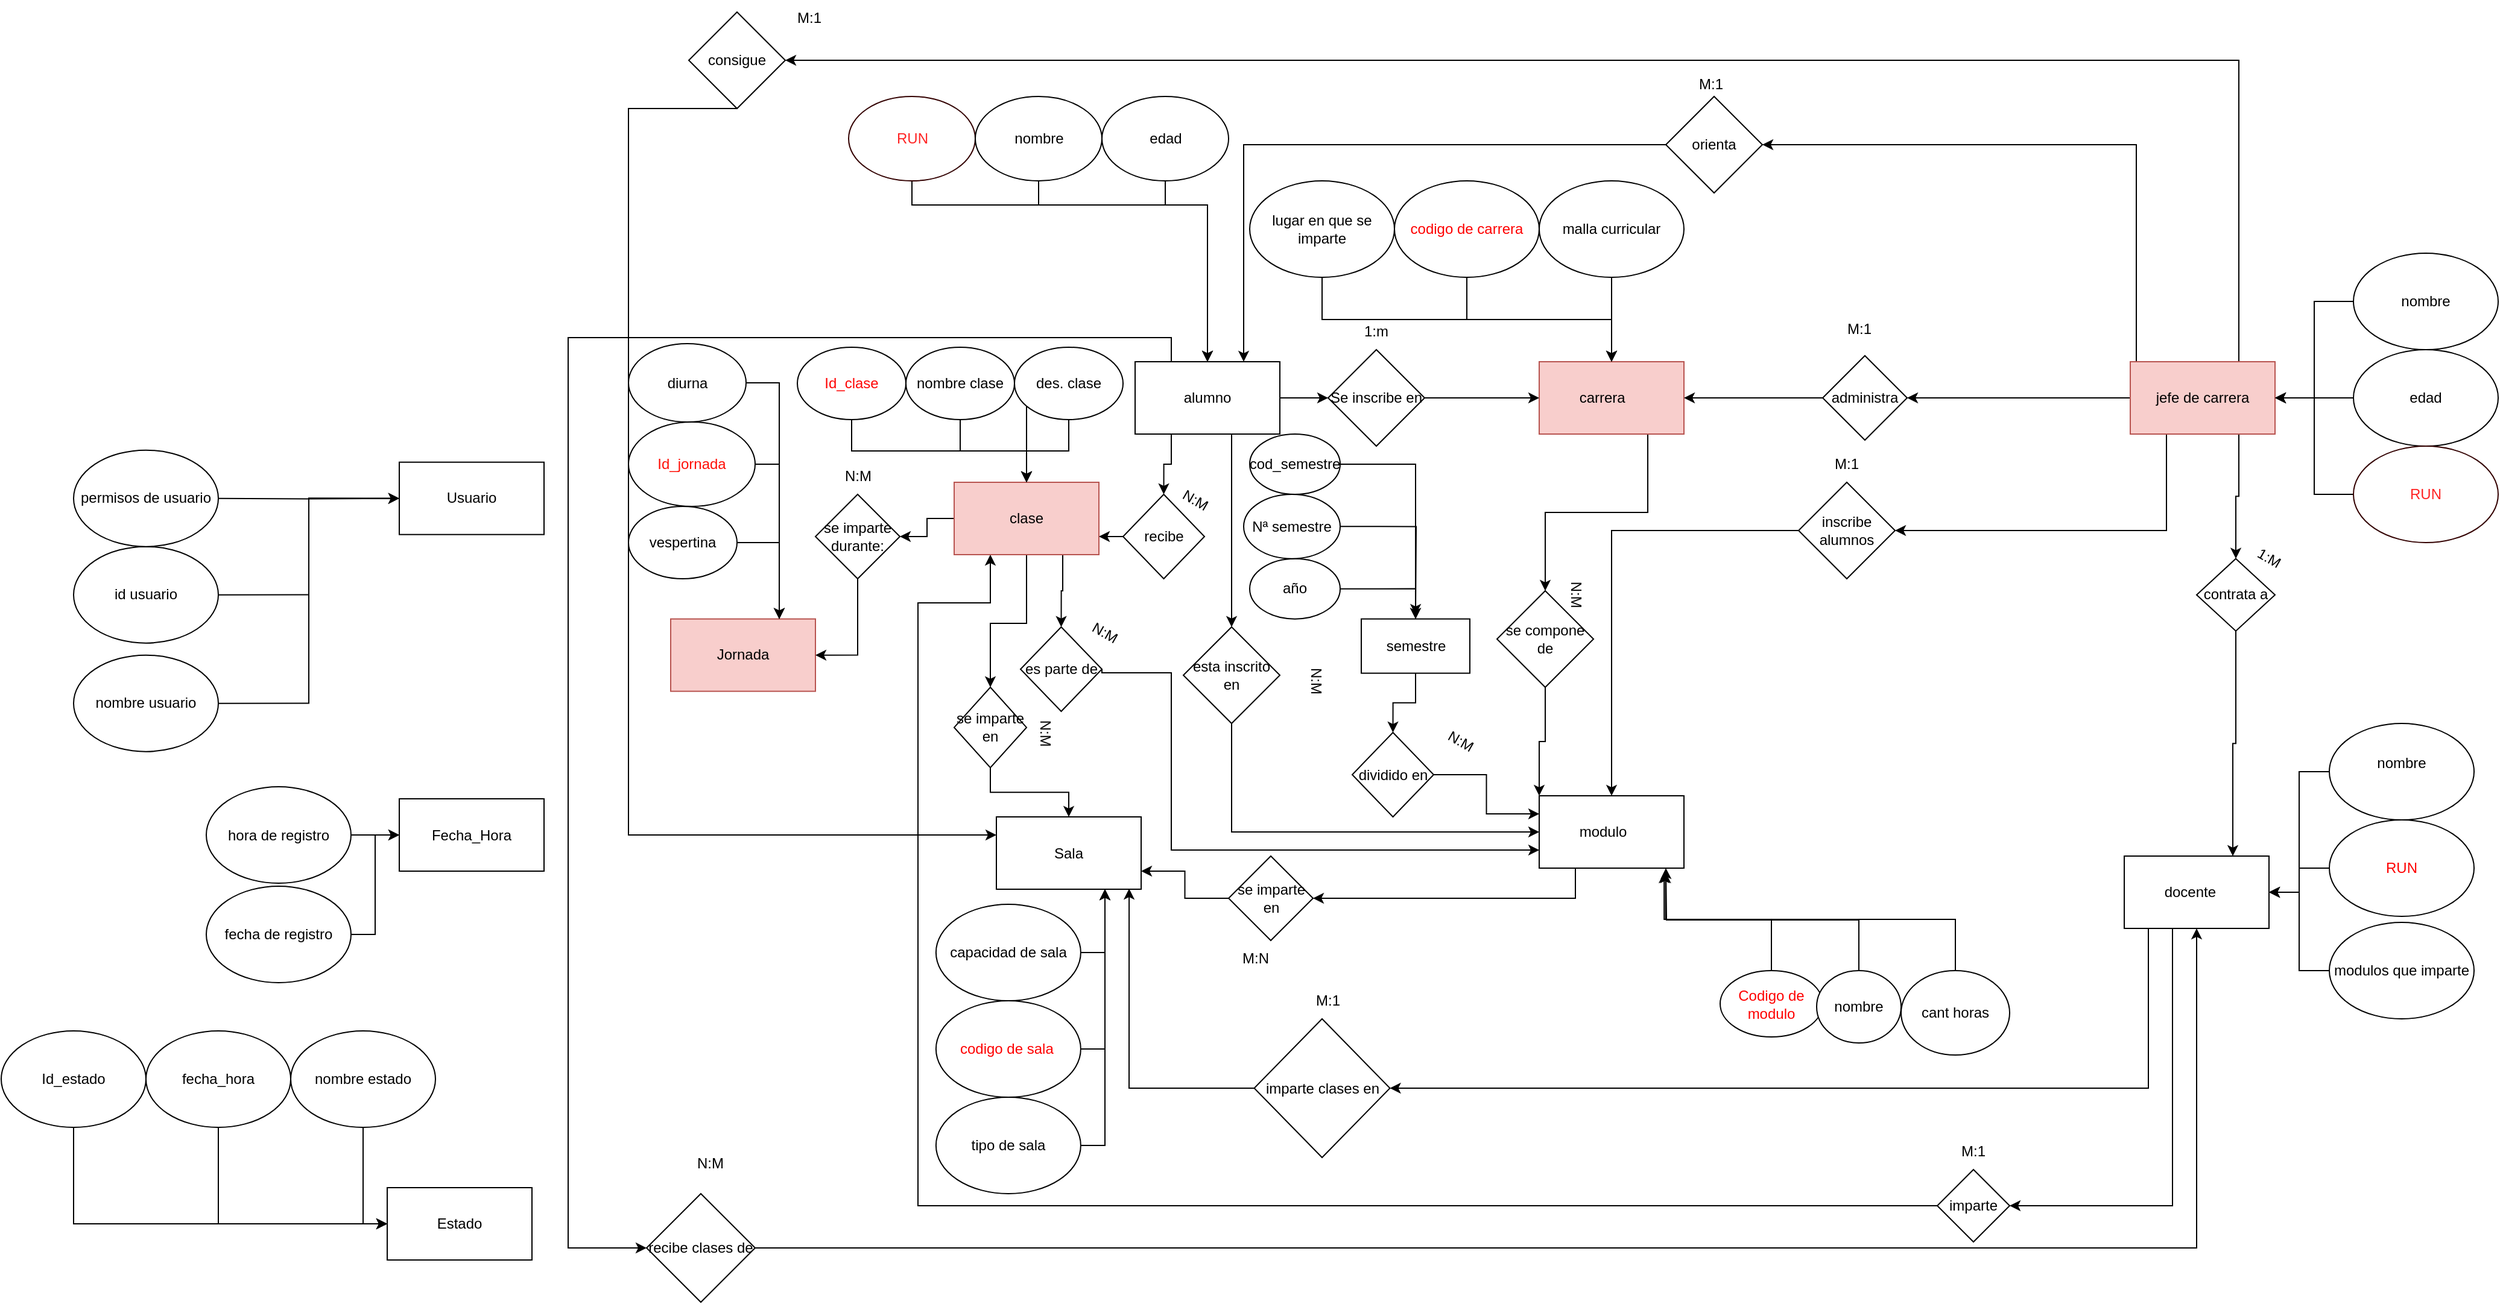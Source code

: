 <mxfile version="22.1.4" type="google">
  <diagram id="R2lEEEUBdFMjLlhIrx00" name="Page-1">
    <mxGraphModel dx="3887" dy="2142" grid="1" gridSize="10" guides="1" tooltips="1" connect="1" arrows="1" fold="1" page="1" pageScale="1" pageWidth="850" pageHeight="1100" math="0" shadow="0" extFonts="Permanent Marker^https://fonts.googleapis.com/css?family=Permanent+Marker">
      <root>
        <mxCell id="0" />
        <mxCell id="1" parent="0" />
        <mxCell id="k0P5BtyZGf_VFYjJKuf1-286" style="edgeStyle=orthogonalEdgeStyle;rounded=0;orthogonalLoop=1;jettySize=auto;html=1;exitX=0.5;exitY=1;exitDx=0;exitDy=0;entryX=1;entryY=0.5;entryDx=0;entryDy=0;" parent="1" source="Xfo1xRRLc3Q7_K_SqQdS-2" target="k0P5BtyZGf_VFYjJKuf1-282" edge="1">
          <mxGeometry relative="1" as="geometry">
            <Array as="points">
              <mxPoint x="320" y="590" />
              <mxPoint x="320" y="733" />
            </Array>
          </mxGeometry>
        </mxCell>
        <mxCell id="UgpuYVLv6B93RDD76h3x-20" style="edgeStyle=orthogonalEdgeStyle;rounded=0;orthogonalLoop=1;jettySize=auto;html=1;exitX=0.25;exitY=1;exitDx=0;exitDy=0;entryX=1;entryY=0.5;entryDx=0;entryDy=0;" parent="1" source="Xfo1xRRLc3Q7_K_SqQdS-2" target="8IoTxwL0WPlRIAvPKE_G-1" edge="1">
          <mxGeometry relative="1" as="geometry">
            <Array as="points">
              <mxPoint x="340" y="600" />
              <mxPoint x="340" y="830" />
            </Array>
          </mxGeometry>
        </mxCell>
        <mxCell id="Xfo1xRRLc3Q7_K_SqQdS-2" value="docente&lt;span style=&quot;white-space: pre;&quot;&gt;&#x9;&lt;/span&gt;" style="rounded=0;whiteSpace=wrap;html=1;" parent="1" vertex="1">
          <mxGeometry x="300" y="540" width="120" height="60" as="geometry" />
        </mxCell>
        <mxCell id="GlrDU-AuZKwdCGhjp-TW-35" style="edgeStyle=orthogonalEdgeStyle;rounded=0;orthogonalLoop=1;jettySize=auto;html=1;exitX=0.75;exitY=1;exitDx=0;exitDy=0;entryX=0.5;entryY=0;entryDx=0;entryDy=0;" parent="1" source="Xfo1xRRLc3Q7_K_SqQdS-3" target="k0P5BtyZGf_VFYjJKuf1-64" edge="1">
          <mxGeometry relative="1" as="geometry" />
        </mxCell>
        <mxCell id="Xfo1xRRLc3Q7_K_SqQdS-3" value="carrera&lt;span style=&quot;white-space: pre;&quot;&gt;&#x9;&lt;/span&gt;" style="rounded=0;whiteSpace=wrap;html=1;fillColor=#f8cecc;strokeColor=#b85450;" parent="1" vertex="1">
          <mxGeometry x="-185" y="130" width="120" height="60" as="geometry" />
        </mxCell>
        <mxCell id="k0P5BtyZGf_VFYjJKuf1-77" style="edgeStyle=orthogonalEdgeStyle;rounded=0;orthogonalLoop=1;jettySize=auto;html=1;exitX=0.5;exitY=1;exitDx=0;exitDy=0;entryX=0.5;entryY=0;entryDx=0;entryDy=0;" parent="1" source="Xfo1xRRLc3Q7_K_SqQdS-16" target="Xfo1xRRLc3Q7_K_SqQdS-3" edge="1">
          <mxGeometry relative="1" as="geometry" />
        </mxCell>
        <mxCell id="Xfo1xRRLc3Q7_K_SqQdS-16" value="lugar en que se imparte" style="ellipse;whiteSpace=wrap;html=1;" parent="1" vertex="1">
          <mxGeometry x="-425" y="-20" width="120" height="80" as="geometry" />
        </mxCell>
        <mxCell id="k0P5BtyZGf_VFYjJKuf1-76" style="edgeStyle=orthogonalEdgeStyle;rounded=0;orthogonalLoop=1;jettySize=auto;html=1;exitX=0.5;exitY=1;exitDx=0;exitDy=0;" parent="1" source="Xfo1xRRLc3Q7_K_SqQdS-17" target="Xfo1xRRLc3Q7_K_SqQdS-3" edge="1">
          <mxGeometry relative="1" as="geometry" />
        </mxCell>
        <mxCell id="Xfo1xRRLc3Q7_K_SqQdS-17" value="malla curricular" style="ellipse;whiteSpace=wrap;html=1;" parent="1" vertex="1">
          <mxGeometry x="-185" y="-20" width="120" height="80" as="geometry" />
        </mxCell>
        <mxCell id="k0P5BtyZGf_VFYjJKuf1-74" style="edgeStyle=orthogonalEdgeStyle;rounded=0;orthogonalLoop=1;jettySize=auto;html=1;exitX=0.5;exitY=1;exitDx=0;exitDy=0;entryX=0.5;entryY=0;entryDx=0;entryDy=0;" parent="1" source="Xfo1xRRLc3Q7_K_SqQdS-18" target="Xfo1xRRLc3Q7_K_SqQdS-3" edge="1">
          <mxGeometry relative="1" as="geometry" />
        </mxCell>
        <mxCell id="Xfo1xRRLc3Q7_K_SqQdS-18" value="codigo de carrera" style="ellipse;whiteSpace=wrap;html=1;fontColor=#FF0000;" parent="1" vertex="1">
          <mxGeometry x="-305" y="-20" width="120" height="80" as="geometry" />
        </mxCell>
        <mxCell id="FjVW4bG0Bxn3nCRWK1Ne-57" style="edgeStyle=orthogonalEdgeStyle;rounded=0;orthogonalLoop=1;jettySize=auto;html=1;exitX=0;exitY=0.5;exitDx=0;exitDy=0;entryX=1;entryY=0.5;entryDx=0;entryDy=0;" parent="1" source="Xfo1xRRLc3Q7_K_SqQdS-24" target="Xfo1xRRLc3Q7_K_SqQdS-2" edge="1">
          <mxGeometry relative="1" as="geometry" />
        </mxCell>
        <mxCell id="Xfo1xRRLc3Q7_K_SqQdS-24" value="modulos que imparte" style="ellipse;whiteSpace=wrap;html=1;" parent="1" vertex="1">
          <mxGeometry x="470" y="595" width="120" height="80" as="geometry" />
        </mxCell>
        <mxCell id="FjVW4bG0Bxn3nCRWK1Ne-55" style="edgeStyle=orthogonalEdgeStyle;rounded=0;orthogonalLoop=1;jettySize=auto;html=1;exitX=0;exitY=0.5;exitDx=0;exitDy=0;entryX=1;entryY=0.5;entryDx=0;entryDy=0;" parent="1" source="Xfo1xRRLc3Q7_K_SqQdS-25" target="Xfo1xRRLc3Q7_K_SqQdS-2" edge="1">
          <mxGeometry relative="1" as="geometry" />
        </mxCell>
        <mxCell id="Xfo1xRRLc3Q7_K_SqQdS-25" value="nombre&lt;br&gt;&lt;br&gt;" style="ellipse;whiteSpace=wrap;html=1;" parent="1" vertex="1">
          <mxGeometry x="470" y="430" width="120" height="80" as="geometry" />
        </mxCell>
        <mxCell id="FjVW4bG0Bxn3nCRWK1Ne-53" style="edgeStyle=orthogonalEdgeStyle;rounded=0;orthogonalLoop=1;jettySize=auto;html=1;exitX=0;exitY=0.5;exitDx=0;exitDy=0;" parent="1" source="Xfo1xRRLc3Q7_K_SqQdS-26" target="Xfo1xRRLc3Q7_K_SqQdS-2" edge="1">
          <mxGeometry relative="1" as="geometry" />
        </mxCell>
        <mxCell id="Xfo1xRRLc3Q7_K_SqQdS-26" value="RUN" style="ellipse;whiteSpace=wrap;html=1;fontColor=#ff0000;" parent="1" vertex="1">
          <mxGeometry x="470" y="510" width="120" height="80" as="geometry" />
        </mxCell>
        <mxCell id="UgpuYVLv6B93RDD76h3x-21" style="edgeStyle=orthogonalEdgeStyle;rounded=0;orthogonalLoop=1;jettySize=auto;html=1;exitX=0;exitY=0.5;exitDx=0;exitDy=0;entryX=0.25;entryY=1;entryDx=0;entryDy=0;" parent="1" source="8IoTxwL0WPlRIAvPKE_G-1" target="GlrDU-AuZKwdCGhjp-TW-6" edge="1">
          <mxGeometry relative="1" as="geometry">
            <Array as="points">
              <mxPoint x="150" y="830" />
              <mxPoint x="-700" y="830" />
              <mxPoint x="-700" y="330" />
              <mxPoint x="-640" y="330" />
            </Array>
          </mxGeometry>
        </mxCell>
        <mxCell id="8IoTxwL0WPlRIAvPKE_G-1" value="imparte" style="rhombus;whiteSpace=wrap;html=1;" parent="1" vertex="1">
          <mxGeometry x="145" y="800" width="60" height="60" as="geometry" />
        </mxCell>
        <mxCell id="ZILDVpC8t0Dbu7WW6aIy-4" value="M:1" style="text;html=1;strokeColor=none;fillColor=none;align=center;verticalAlign=middle;whiteSpace=wrap;rounded=0;" parent="1" vertex="1">
          <mxGeometry x="145" y="770" width="60" height="30" as="geometry" />
        </mxCell>
        <mxCell id="k0P5BtyZGf_VFYjJKuf1-223" style="edgeStyle=orthogonalEdgeStyle;rounded=0;orthogonalLoop=1;jettySize=auto;html=1;exitX=0;exitY=0.5;exitDx=0;exitDy=0;entryX=1;entryY=0.5;entryDx=0;entryDy=0;" parent="1" source="k0P5BtyZGf_VFYjJKuf1-20" target="k0P5BtyZGf_VFYjJKuf1-27" edge="1">
          <mxGeometry relative="1" as="geometry" />
        </mxCell>
        <mxCell id="Qntxkk4oNxxuxuQH-sya-13" style="edgeStyle=orthogonalEdgeStyle;rounded=0;orthogonalLoop=1;jettySize=auto;html=1;exitX=0.75;exitY=1;exitDx=0;exitDy=0;entryX=0.5;entryY=0;entryDx=0;entryDy=0;" parent="1" source="k0P5BtyZGf_VFYjJKuf1-20" target="k0P5BtyZGf_VFYjJKuf1-249" edge="1">
          <mxGeometry relative="1" as="geometry" />
        </mxCell>
        <mxCell id="Qntxkk4oNxxuxuQH-sya-15" style="edgeStyle=orthogonalEdgeStyle;rounded=0;orthogonalLoop=1;jettySize=auto;html=1;exitX=0.25;exitY=1;exitDx=0;exitDy=0;entryX=1;entryY=0.5;entryDx=0;entryDy=0;" parent="1" source="k0P5BtyZGf_VFYjJKuf1-20" target="Qntxkk4oNxxuxuQH-sya-12" edge="1">
          <mxGeometry relative="1" as="geometry" />
        </mxCell>
        <mxCell id="Qntxkk4oNxxuxuQH-sya-24" style="edgeStyle=orthogonalEdgeStyle;rounded=0;orthogonalLoop=1;jettySize=auto;html=1;exitX=0.5;exitY=0;exitDx=0;exitDy=0;entryX=1;entryY=0.5;entryDx=0;entryDy=0;" parent="1" source="k0P5BtyZGf_VFYjJKuf1-20" target="Qntxkk4oNxxuxuQH-sya-23" edge="1">
          <mxGeometry relative="1" as="geometry">
            <Array as="points">
              <mxPoint x="310" y="130" />
              <mxPoint x="310" y="-50" />
            </Array>
          </mxGeometry>
        </mxCell>
        <mxCell id="257k97ebxzjSR1Q1fA8a-74" style="edgeStyle=orthogonalEdgeStyle;rounded=0;orthogonalLoop=1;jettySize=auto;html=1;exitX=0.75;exitY=0;exitDx=0;exitDy=0;entryX=1;entryY=0.5;entryDx=0;entryDy=0;" parent="1" source="k0P5BtyZGf_VFYjJKuf1-20" target="Qntxkk4oNxxuxuQH-sya-32" edge="1">
          <mxGeometry relative="1" as="geometry" />
        </mxCell>
        <mxCell id="k0P5BtyZGf_VFYjJKuf1-20" value="jefe de carrera&lt;br&gt;" style="rounded=0;whiteSpace=wrap;html=1;fillColor=#f8cecc;strokeColor=#b85450;" parent="1" vertex="1">
          <mxGeometry x="305" y="130" width="120" height="60" as="geometry" />
        </mxCell>
        <mxCell id="Qntxkk4oNxxuxuQH-sya-9" style="edgeStyle=orthogonalEdgeStyle;rounded=0;orthogonalLoop=1;jettySize=auto;html=1;exitX=0;exitY=0.5;exitDx=0;exitDy=0;entryX=1;entryY=0.5;entryDx=0;entryDy=0;" parent="1" source="k0P5BtyZGf_VFYjJKuf1-22" target="k0P5BtyZGf_VFYjJKuf1-20" edge="1">
          <mxGeometry relative="1" as="geometry" />
        </mxCell>
        <mxCell id="k0P5BtyZGf_VFYjJKuf1-22" value="edad" style="ellipse;whiteSpace=wrap;html=1;" parent="1" vertex="1">
          <mxGeometry x="490" y="120" width="120" height="80" as="geometry" />
        </mxCell>
        <mxCell id="Qntxkk4oNxxuxuQH-sya-11" style="edgeStyle=orthogonalEdgeStyle;rounded=0;orthogonalLoop=1;jettySize=auto;html=1;exitX=0;exitY=0.5;exitDx=0;exitDy=0;entryX=1;entryY=0.5;entryDx=0;entryDy=0;" parent="1" source="k0P5BtyZGf_VFYjJKuf1-24" target="k0P5BtyZGf_VFYjJKuf1-20" edge="1">
          <mxGeometry relative="1" as="geometry" />
        </mxCell>
        <mxCell id="k0P5BtyZGf_VFYjJKuf1-24" value="RUN" style="ellipse;whiteSpace=wrap;html=1;strokeColor=#330000;fontColor=#FF2424;" parent="1" vertex="1">
          <mxGeometry x="490" y="200" width="120" height="80" as="geometry" />
        </mxCell>
        <mxCell id="Qntxkk4oNxxuxuQH-sya-7" style="edgeStyle=orthogonalEdgeStyle;rounded=0;orthogonalLoop=1;jettySize=auto;html=1;exitX=0;exitY=0.5;exitDx=0;exitDy=0;entryX=1;entryY=0.5;entryDx=0;entryDy=0;" parent="1" source="k0P5BtyZGf_VFYjJKuf1-26" target="k0P5BtyZGf_VFYjJKuf1-20" edge="1">
          <mxGeometry relative="1" as="geometry" />
        </mxCell>
        <mxCell id="k0P5BtyZGf_VFYjJKuf1-26" value="nombre" style="ellipse;whiteSpace=wrap;html=1;" parent="1" vertex="1">
          <mxGeometry x="490" y="40" width="120" height="80" as="geometry" />
        </mxCell>
        <mxCell id="k0P5BtyZGf_VFYjJKuf1-224" style="edgeStyle=orthogonalEdgeStyle;rounded=0;orthogonalLoop=1;jettySize=auto;html=1;exitX=0;exitY=0.5;exitDx=0;exitDy=0;entryX=1;entryY=0.5;entryDx=0;entryDy=0;" parent="1" source="k0P5BtyZGf_VFYjJKuf1-27" target="Xfo1xRRLc3Q7_K_SqQdS-3" edge="1">
          <mxGeometry relative="1" as="geometry" />
        </mxCell>
        <mxCell id="k0P5BtyZGf_VFYjJKuf1-27" value="administra" style="rhombus;whiteSpace=wrap;html=1;" parent="1" vertex="1">
          <mxGeometry x="50" y="125" width="70" height="70" as="geometry" />
        </mxCell>
        <mxCell id="k0P5BtyZGf_VFYjJKuf1-289" style="edgeStyle=orthogonalEdgeStyle;rounded=0;orthogonalLoop=1;jettySize=auto;html=1;exitX=0.5;exitY=1;exitDx=0;exitDy=0;entryX=0;entryY=0;entryDx=0;entryDy=0;" parent="1" source="k0P5BtyZGf_VFYjJKuf1-64" target="k0P5BtyZGf_VFYjJKuf1-173" edge="1">
          <mxGeometry relative="1" as="geometry" />
        </mxCell>
        <mxCell id="k0P5BtyZGf_VFYjJKuf1-64" value="se compone de" style="rhombus;whiteSpace=wrap;html=1;" parent="1" vertex="1">
          <mxGeometry x="-220" y="320" width="80" height="80" as="geometry" />
        </mxCell>
        <mxCell id="257k97ebxzjSR1Q1fA8a-11" style="edgeStyle=orthogonalEdgeStyle;rounded=0;orthogonalLoop=1;jettySize=auto;html=1;exitX=0;exitY=0.5;exitDx=0;exitDy=0;entryX=1;entryY=0.75;entryDx=0;entryDy=0;" parent="1" source="k0P5BtyZGf_VFYjJKuf1-70" target="k0P5BtyZGf_VFYjJKuf1-127" edge="1">
          <mxGeometry relative="1" as="geometry" />
        </mxCell>
        <mxCell id="k0P5BtyZGf_VFYjJKuf1-70" value="se imparte en" style="rhombus;whiteSpace=wrap;html=1;" parent="1" vertex="1">
          <mxGeometry x="-442.5" y="540" width="70" height="70" as="geometry" />
        </mxCell>
        <mxCell id="k0P5BtyZGf_VFYjJKuf1-83" value="N:M" style="text;html=1;strokeColor=none;fillColor=none;align=center;verticalAlign=middle;whiteSpace=wrap;rounded=0;rotation=90;" parent="1" vertex="1">
          <mxGeometry x="-185" y="308.33" width="60" height="30" as="geometry" />
        </mxCell>
        <mxCell id="k0P5BtyZGf_VFYjJKuf1-93" value="Jornada" style="rounded=0;whiteSpace=wrap;html=1;fillColor=#f8cecc;strokeColor=#b85450;" parent="1" vertex="1">
          <mxGeometry x="-905" y="343.33" width="120" height="60" as="geometry" />
        </mxCell>
        <mxCell id="UgpuYVLv6B93RDD76h3x-9" style="edgeStyle=orthogonalEdgeStyle;rounded=0;orthogonalLoop=1;jettySize=auto;html=1;exitX=1;exitY=0.5;exitDx=0;exitDy=0;entryX=0.75;entryY=0;entryDx=0;entryDy=0;" parent="1" source="k0P5BtyZGf_VFYjJKuf1-94" target="k0P5BtyZGf_VFYjJKuf1-93" edge="1">
          <mxGeometry relative="1" as="geometry" />
        </mxCell>
        <mxCell id="k0P5BtyZGf_VFYjJKuf1-94" value="vespertina" style="ellipse;whiteSpace=wrap;html=1;" parent="1" vertex="1">
          <mxGeometry x="-940" y="250" width="90" height="60" as="geometry" />
        </mxCell>
        <mxCell id="UgpuYVLv6B93RDD76h3x-12" style="edgeStyle=orthogonalEdgeStyle;rounded=0;orthogonalLoop=1;jettySize=auto;html=1;exitX=1;exitY=0.5;exitDx=0;exitDy=0;entryX=0.75;entryY=0;entryDx=0;entryDy=0;" parent="1" source="k0P5BtyZGf_VFYjJKuf1-95" target="k0P5BtyZGf_VFYjJKuf1-93" edge="1">
          <mxGeometry relative="1" as="geometry" />
        </mxCell>
        <mxCell id="k0P5BtyZGf_VFYjJKuf1-95" value="diurna" style="ellipse;whiteSpace=wrap;html=1;" parent="1" vertex="1">
          <mxGeometry x="-940" y="115" width="97.5" height="65" as="geometry" />
        </mxCell>
        <mxCell id="UgpuYVLv6B93RDD76h3x-11" style="edgeStyle=orthogonalEdgeStyle;rounded=0;orthogonalLoop=1;jettySize=auto;html=1;exitX=1;exitY=0.5;exitDx=0;exitDy=0;entryX=0.75;entryY=0;entryDx=0;entryDy=0;" parent="1" source="k0P5BtyZGf_VFYjJKuf1-102" target="k0P5BtyZGf_VFYjJKuf1-93" edge="1">
          <mxGeometry relative="1" as="geometry" />
        </mxCell>
        <mxCell id="k0P5BtyZGf_VFYjJKuf1-102" value="Id_jornada" style="ellipse;whiteSpace=wrap;html=1;fontColor=#FF1008;" parent="1" vertex="1">
          <mxGeometry x="-940" y="180" width="105" height="70" as="geometry" />
        </mxCell>
        <mxCell id="k0P5BtyZGf_VFYjJKuf1-127" value="Sala" style="rounded=0;whiteSpace=wrap;html=1;" parent="1" vertex="1">
          <mxGeometry x="-635" y="507.5" width="120" height="60" as="geometry" />
        </mxCell>
        <mxCell id="257k97ebxzjSR1Q1fA8a-44" style="edgeStyle=orthogonalEdgeStyle;rounded=0;orthogonalLoop=1;jettySize=auto;html=1;exitX=1;exitY=0.5;exitDx=0;exitDy=0;entryX=0.75;entryY=1;entryDx=0;entryDy=0;" parent="1" source="k0P5BtyZGf_VFYjJKuf1-129" target="k0P5BtyZGf_VFYjJKuf1-127" edge="1">
          <mxGeometry relative="1" as="geometry" />
        </mxCell>
        <mxCell id="k0P5BtyZGf_VFYjJKuf1-129" value="tipo de sala" style="ellipse;whiteSpace=wrap;html=1;" parent="1" vertex="1">
          <mxGeometry x="-685.06" y="740" width="120" height="80" as="geometry" />
        </mxCell>
        <mxCell id="257k97ebxzjSR1Q1fA8a-47" style="edgeStyle=orthogonalEdgeStyle;rounded=0;orthogonalLoop=1;jettySize=auto;html=1;exitX=1;exitY=0.5;exitDx=0;exitDy=0;entryX=0.75;entryY=1;entryDx=0;entryDy=0;" parent="1" source="k0P5BtyZGf_VFYjJKuf1-131" target="k0P5BtyZGf_VFYjJKuf1-127" edge="1">
          <mxGeometry relative="1" as="geometry" />
        </mxCell>
        <mxCell id="k0P5BtyZGf_VFYjJKuf1-131" value="capacidad de sala" style="ellipse;whiteSpace=wrap;html=1;" parent="1" vertex="1">
          <mxGeometry x="-685.06" y="580" width="120" height="80" as="geometry" />
        </mxCell>
        <mxCell id="Qntxkk4oNxxuxuQH-sya-28" style="edgeStyle=orthogonalEdgeStyle;rounded=0;orthogonalLoop=1;jettySize=auto;html=1;exitX=1;exitY=0.5;exitDx=0;exitDy=0;entryX=0.75;entryY=1;entryDx=0;entryDy=0;" parent="1" source="k0P5BtyZGf_VFYjJKuf1-133" target="k0P5BtyZGf_VFYjJKuf1-127" edge="1">
          <mxGeometry relative="1" as="geometry">
            <mxPoint x="-540" y="598" as="targetPoint" />
          </mxGeometry>
        </mxCell>
        <mxCell id="k0P5BtyZGf_VFYjJKuf1-133" value="codigo de sala&lt;span style=&quot;white-space: pre;&quot;&gt;&#x9;&lt;/span&gt;" style="ellipse;whiteSpace=wrap;html=1;fontColor=#FF0000;" parent="1" vertex="1">
          <mxGeometry x="-685.06" y="660" width="120" height="80" as="geometry" />
        </mxCell>
        <mxCell id="257k97ebxzjSR1Q1fA8a-17" style="edgeStyle=orthogonalEdgeStyle;rounded=0;orthogonalLoop=1;jettySize=auto;html=1;exitX=0.25;exitY=1;exitDx=0;exitDy=0;entryX=1;entryY=0.5;entryDx=0;entryDy=0;" parent="1" source="k0P5BtyZGf_VFYjJKuf1-173" target="k0P5BtyZGf_VFYjJKuf1-70" edge="1">
          <mxGeometry relative="1" as="geometry" />
        </mxCell>
        <mxCell id="k0P5BtyZGf_VFYjJKuf1-173" value="modulo&lt;span style=&quot;white-space: pre;&quot;&gt;&#x9;&lt;/span&gt;" style="rounded=0;whiteSpace=wrap;html=1;" parent="1" vertex="1">
          <mxGeometry x="-185" y="490" width="120" height="60" as="geometry" />
        </mxCell>
        <mxCell id="257k97ebxzjSR1Q1fA8a-34" style="edgeStyle=orthogonalEdgeStyle;rounded=0;orthogonalLoop=1;jettySize=auto;html=1;exitX=0.5;exitY=0;exitDx=0;exitDy=0;entryX=0.873;entryY=1.056;entryDx=0;entryDy=0;entryPerimeter=0;" parent="1" source="k0P5BtyZGf_VFYjJKuf1-174" target="k0P5BtyZGf_VFYjJKuf1-173" edge="1">
          <mxGeometry relative="1" as="geometry" />
        </mxCell>
        <mxCell id="k0P5BtyZGf_VFYjJKuf1-174" value="cant horas" style="ellipse;whiteSpace=wrap;html=1;" parent="1" vertex="1">
          <mxGeometry x="115" y="635" width="90" height="70" as="geometry" />
        </mxCell>
        <mxCell id="257k97ebxzjSR1Q1fA8a-36" style="edgeStyle=orthogonalEdgeStyle;rounded=0;orthogonalLoop=1;jettySize=auto;html=1;exitX=0.5;exitY=0;exitDx=0;exitDy=0;entryX=0.863;entryY=1.056;entryDx=0;entryDy=0;entryPerimeter=0;" parent="1" source="k0P5BtyZGf_VFYjJKuf1-175" target="k0P5BtyZGf_VFYjJKuf1-173" edge="1">
          <mxGeometry relative="1" as="geometry" />
        </mxCell>
        <mxCell id="k0P5BtyZGf_VFYjJKuf1-175" value="Codigo de modulo" style="ellipse;whiteSpace=wrap;html=1;fontColor=#FF0000;" parent="1" vertex="1">
          <mxGeometry x="-35" y="635" width="85" height="55" as="geometry" />
        </mxCell>
        <mxCell id="257k97ebxzjSR1Q1fA8a-35" style="edgeStyle=orthogonalEdgeStyle;rounded=0;orthogonalLoop=1;jettySize=auto;html=1;exitX=0.5;exitY=0;exitDx=0;exitDy=0;" parent="1" source="k0P5BtyZGf_VFYjJKuf1-176" edge="1">
          <mxGeometry relative="1" as="geometry">
            <mxPoint x="-80" y="550" as="targetPoint" />
          </mxGeometry>
        </mxCell>
        <mxCell id="k0P5BtyZGf_VFYjJKuf1-176" value="nombre" style="ellipse;whiteSpace=wrap;html=1;" parent="1" vertex="1">
          <mxGeometry x="45" y="635" width="70" height="60" as="geometry" />
        </mxCell>
        <mxCell id="k0P5BtyZGf_VFYjJKuf1-232" style="edgeStyle=orthogonalEdgeStyle;rounded=0;orthogonalLoop=1;jettySize=auto;html=1;exitX=1;exitY=0.5;exitDx=0;exitDy=0;entryX=0;entryY=0.5;entryDx=0;entryDy=0;" parent="1" source="k0P5BtyZGf_VFYjJKuf1-178" target="k0P5BtyZGf_VFYjJKuf1-185" edge="1">
          <mxGeometry relative="1" as="geometry" />
        </mxCell>
        <mxCell id="Qntxkk4oNxxuxuQH-sya-35" style="edgeStyle=orthogonalEdgeStyle;rounded=0;orthogonalLoop=1;jettySize=auto;html=1;entryX=0;entryY=0.5;entryDx=0;entryDy=0;exitX=0.25;exitY=0;exitDx=0;exitDy=0;" parent="1" source="k0P5BtyZGf_VFYjJKuf1-178" target="Qntxkk4oNxxuxuQH-sya-36" edge="1">
          <mxGeometry relative="1" as="geometry">
            <mxPoint x="-560" y="865" as="targetPoint" />
            <Array as="points">
              <mxPoint x="-490" y="110" />
              <mxPoint x="-990" y="110" />
              <mxPoint x="-990" y="865" />
            </Array>
            <mxPoint x="-290" y="140" as="sourcePoint" />
          </mxGeometry>
        </mxCell>
        <mxCell id="GlrDU-AuZKwdCGhjp-TW-34" style="edgeStyle=orthogonalEdgeStyle;rounded=0;orthogonalLoop=1;jettySize=auto;html=1;exitX=0.5;exitY=1;exitDx=0;exitDy=0;entryX=0.5;entryY=0;entryDx=0;entryDy=0;" parent="1" source="k0P5BtyZGf_VFYjJKuf1-178" target="Qntxkk4oNxxuxuQH-sya-1" edge="1">
          <mxGeometry relative="1" as="geometry">
            <Array as="points">
              <mxPoint x="-440" y="190" />
              <mxPoint x="-440" y="350" />
            </Array>
          </mxGeometry>
        </mxCell>
        <mxCell id="UgpuYVLv6B93RDD76h3x-26" style="edgeStyle=orthogonalEdgeStyle;rounded=0;orthogonalLoop=1;jettySize=auto;html=1;exitX=0.25;exitY=1;exitDx=0;exitDy=0;entryX=0.5;entryY=0;entryDx=0;entryDy=0;" parent="1" source="k0P5BtyZGf_VFYjJKuf1-178" target="UgpuYVLv6B93RDD76h3x-22" edge="1">
          <mxGeometry relative="1" as="geometry" />
        </mxCell>
        <mxCell id="k0P5BtyZGf_VFYjJKuf1-178" value="alumno" style="rounded=0;whiteSpace=wrap;html=1;" parent="1" vertex="1">
          <mxGeometry x="-520" y="130" width="120" height="60" as="geometry" />
        </mxCell>
        <mxCell id="GlrDU-AuZKwdCGhjp-TW-12" style="edgeStyle=orthogonalEdgeStyle;rounded=0;orthogonalLoop=1;jettySize=auto;html=1;exitX=0.5;exitY=1;exitDx=0;exitDy=0;entryX=0.5;entryY=0;entryDx=0;entryDy=0;" parent="1" source="k0P5BtyZGf_VFYjJKuf1-180" target="k0P5BtyZGf_VFYjJKuf1-178" edge="1">
          <mxGeometry relative="1" as="geometry">
            <Array as="points">
              <mxPoint x="-495" />
              <mxPoint x="-460" />
            </Array>
          </mxGeometry>
        </mxCell>
        <mxCell id="k0P5BtyZGf_VFYjJKuf1-180" value="edad" style="ellipse;whiteSpace=wrap;html=1;" parent="1" vertex="1">
          <mxGeometry x="-547.5" y="-90" width="105" height="70" as="geometry" />
        </mxCell>
        <mxCell id="GlrDU-AuZKwdCGhjp-TW-3" style="edgeStyle=orthogonalEdgeStyle;rounded=0;orthogonalLoop=1;jettySize=auto;html=1;exitX=0.5;exitY=1;exitDx=0;exitDy=0;" parent="1" source="k0P5BtyZGf_VFYjJKuf1-182" target="k0P5BtyZGf_VFYjJKuf1-178" edge="1">
          <mxGeometry relative="1" as="geometry">
            <Array as="points">
              <mxPoint x="-705" />
              <mxPoint x="-460" />
            </Array>
          </mxGeometry>
        </mxCell>
        <mxCell id="k0P5BtyZGf_VFYjJKuf1-182" value="RUN" style="ellipse;whiteSpace=wrap;html=1;strokeColor=#330000;fontColor=#FF2424;" parent="1" vertex="1">
          <mxGeometry x="-757.5" y="-90" width="105" height="70" as="geometry" />
        </mxCell>
        <mxCell id="GlrDU-AuZKwdCGhjp-TW-4" style="edgeStyle=orthogonalEdgeStyle;rounded=0;orthogonalLoop=1;jettySize=auto;html=1;exitX=0.5;exitY=1;exitDx=0;exitDy=0;entryX=0.5;entryY=0;entryDx=0;entryDy=0;" parent="1" source="k0P5BtyZGf_VFYjJKuf1-184" target="k0P5BtyZGf_VFYjJKuf1-178" edge="1">
          <mxGeometry relative="1" as="geometry">
            <Array as="points">
              <mxPoint x="-600" />
              <mxPoint x="-460" />
            </Array>
          </mxGeometry>
        </mxCell>
        <mxCell id="k0P5BtyZGf_VFYjJKuf1-184" value="nombre" style="ellipse;whiteSpace=wrap;html=1;" parent="1" vertex="1">
          <mxGeometry x="-652.5" y="-90" width="105" height="70" as="geometry" />
        </mxCell>
        <mxCell id="k0P5BtyZGf_VFYjJKuf1-233" style="edgeStyle=orthogonalEdgeStyle;rounded=0;orthogonalLoop=1;jettySize=auto;html=1;exitX=1;exitY=0.5;exitDx=0;exitDy=0;entryX=0;entryY=0.5;entryDx=0;entryDy=0;" parent="1" source="k0P5BtyZGf_VFYjJKuf1-185" target="Xfo1xRRLc3Q7_K_SqQdS-3" edge="1">
          <mxGeometry relative="1" as="geometry" />
        </mxCell>
        <mxCell id="k0P5BtyZGf_VFYjJKuf1-185" value="Se inscribe en" style="rhombus;whiteSpace=wrap;html=1;" parent="1" vertex="1">
          <mxGeometry x="-360" y="120" width="80" height="80" as="geometry" />
        </mxCell>
        <mxCell id="UgpuYVLv6B93RDD76h3x-15" style="edgeStyle=orthogonalEdgeStyle;rounded=0;orthogonalLoop=1;jettySize=auto;html=1;exitX=1;exitY=1;exitDx=0;exitDy=0;" parent="1" source="k0P5BtyZGf_VFYjJKuf1-212" edge="1">
          <mxGeometry relative="1" as="geometry">
            <mxPoint x="-740" y="270" as="targetPoint" />
          </mxGeometry>
        </mxCell>
        <mxCell id="UgpuYVLv6B93RDD76h3x-17" style="edgeStyle=orthogonalEdgeStyle;rounded=0;orthogonalLoop=1;jettySize=auto;html=1;exitX=0.5;exitY=1;exitDx=0;exitDy=0;entryX=1;entryY=0.5;entryDx=0;entryDy=0;" parent="1" source="k0P5BtyZGf_VFYjJKuf1-212" target="k0P5BtyZGf_VFYjJKuf1-93" edge="1">
          <mxGeometry relative="1" as="geometry" />
        </mxCell>
        <mxCell id="k0P5BtyZGf_VFYjJKuf1-212" value="se imparte durante:" style="rhombus;whiteSpace=wrap;html=1;" parent="1" vertex="1">
          <mxGeometry x="-785" y="240" width="70" height="70" as="geometry" />
        </mxCell>
        <mxCell id="k0P5BtyZGf_VFYjJKuf1-235" value="1:m" style="text;html=1;strokeColor=none;fillColor=none;align=center;verticalAlign=middle;whiteSpace=wrap;rounded=0;" parent="1" vertex="1">
          <mxGeometry x="-350" y="90" width="60" height="30" as="geometry" />
        </mxCell>
        <mxCell id="257k97ebxzjSR1Q1fA8a-50" style="edgeStyle=orthogonalEdgeStyle;rounded=0;orthogonalLoop=1;jettySize=auto;html=1;exitX=0.5;exitY=1;exitDx=0;exitDy=0;entryX=0.75;entryY=0;entryDx=0;entryDy=0;" parent="1" source="k0P5BtyZGf_VFYjJKuf1-249" target="Xfo1xRRLc3Q7_K_SqQdS-2" edge="1">
          <mxGeometry relative="1" as="geometry" />
        </mxCell>
        <mxCell id="k0P5BtyZGf_VFYjJKuf1-249" value="contrata a" style="rhombus;whiteSpace=wrap;html=1;" parent="1" vertex="1">
          <mxGeometry x="360" y="293.33" width="65" height="60" as="geometry" />
        </mxCell>
        <mxCell id="k0P5BtyZGf_VFYjJKuf1-254" value="1:M" style="text;html=1;strokeColor=none;fillColor=none;align=center;verticalAlign=middle;whiteSpace=wrap;rounded=0;rotation=30;" parent="1" vertex="1">
          <mxGeometry x="390" y="278.33" width="60" height="30" as="geometry" />
        </mxCell>
        <mxCell id="GlrDU-AuZKwdCGhjp-TW-2" style="edgeStyle=orthogonalEdgeStyle;rounded=0;orthogonalLoop=1;jettySize=auto;html=1;exitX=0;exitY=0.5;exitDx=0;exitDy=0;entryX=0.917;entryY=0.992;entryDx=0;entryDy=0;entryPerimeter=0;" parent="1" source="k0P5BtyZGf_VFYjJKuf1-282" target="k0P5BtyZGf_VFYjJKuf1-127" edge="1">
          <mxGeometry relative="1" as="geometry" />
        </mxCell>
        <mxCell id="k0P5BtyZGf_VFYjJKuf1-282" value="imparte clases en" style="rhombus;whiteSpace=wrap;html=1;" parent="1" vertex="1">
          <mxGeometry x="-421.25" y="675" width="112.5" height="115" as="geometry" />
        </mxCell>
        <mxCell id="k0P5BtyZGf_VFYjJKuf1-295" value="M:1" style="text;html=1;align=center;verticalAlign=middle;resizable=0;points=[];autosize=1;strokeColor=none;fillColor=none;" parent="1" vertex="1">
          <mxGeometry x="60" y="88" width="40" height="30" as="geometry" />
        </mxCell>
        <mxCell id="k0P5BtyZGf_VFYjJKuf1-296" value="N:M" style="text;html=1;align=center;verticalAlign=middle;resizable=0;points=[];autosize=1;strokeColor=none;fillColor=none;" parent="1" vertex="1">
          <mxGeometry x="-775" y="210" width="50" height="30" as="geometry" />
        </mxCell>
        <mxCell id="257k97ebxzjSR1Q1fA8a-18" style="edgeStyle=orthogonalEdgeStyle;rounded=0;orthogonalLoop=1;jettySize=auto;html=1;exitX=0.5;exitY=1;exitDx=0;exitDy=0;entryX=0;entryY=0.5;entryDx=0;entryDy=0;" parent="1" source="Qntxkk4oNxxuxuQH-sya-1" target="k0P5BtyZGf_VFYjJKuf1-173" edge="1">
          <mxGeometry relative="1" as="geometry" />
        </mxCell>
        <mxCell id="Qntxkk4oNxxuxuQH-sya-1" value="esta inscrito en" style="rhombus;whiteSpace=wrap;html=1;" parent="1" vertex="1">
          <mxGeometry x="-480" y="350" width="80" height="80" as="geometry" />
        </mxCell>
        <mxCell id="Qntxkk4oNxxuxuQH-sya-16" style="edgeStyle=orthogonalEdgeStyle;rounded=0;orthogonalLoop=1;jettySize=auto;html=1;exitX=0;exitY=0.5;exitDx=0;exitDy=0;entryX=0.5;entryY=0;entryDx=0;entryDy=0;" parent="1" source="Qntxkk4oNxxuxuQH-sya-12" target="k0P5BtyZGf_VFYjJKuf1-173" edge="1">
          <mxGeometry relative="1" as="geometry" />
        </mxCell>
        <mxCell id="Qntxkk4oNxxuxuQH-sya-12" value="inscribe alumnos" style="rhombus;whiteSpace=wrap;html=1;" parent="1" vertex="1">
          <mxGeometry x="30" y="230" width="80" height="80" as="geometry" />
        </mxCell>
        <mxCell id="Qntxkk4oNxxuxuQH-sya-25" style="edgeStyle=orthogonalEdgeStyle;rounded=0;orthogonalLoop=1;jettySize=auto;html=1;exitX=0;exitY=0.5;exitDx=0;exitDy=0;entryX=0.75;entryY=0;entryDx=0;entryDy=0;" parent="1" source="Qntxkk4oNxxuxuQH-sya-23" target="k0P5BtyZGf_VFYjJKuf1-178" edge="1">
          <mxGeometry relative="1" as="geometry" />
        </mxCell>
        <mxCell id="Qntxkk4oNxxuxuQH-sya-23" value="orienta" style="rhombus;whiteSpace=wrap;html=1;" parent="1" vertex="1">
          <mxGeometry x="-80" y="-90" width="80" height="80" as="geometry" />
        </mxCell>
        <mxCell id="Qntxkk4oNxxuxuQH-sya-34" style="edgeStyle=orthogonalEdgeStyle;rounded=0;orthogonalLoop=1;jettySize=auto;html=1;exitX=0.5;exitY=1;exitDx=0;exitDy=0;entryX=0;entryY=0.25;entryDx=0;entryDy=0;" parent="1" source="Qntxkk4oNxxuxuQH-sya-32" target="k0P5BtyZGf_VFYjJKuf1-127" edge="1">
          <mxGeometry relative="1" as="geometry">
            <Array as="points">
              <mxPoint x="-940" y="-80" />
              <mxPoint x="-940" y="523" />
            </Array>
          </mxGeometry>
        </mxCell>
        <mxCell id="Qntxkk4oNxxuxuQH-sya-32" value="consigue " style="rhombus;whiteSpace=wrap;html=1;" parent="1" vertex="1">
          <mxGeometry x="-890" y="-160" width="80" height="80" as="geometry" />
        </mxCell>
        <mxCell id="257k97ebxzjSR1Q1fA8a-48" style="edgeStyle=orthogonalEdgeStyle;rounded=0;orthogonalLoop=1;jettySize=auto;html=1;exitX=1;exitY=0.5;exitDx=0;exitDy=0;entryX=0.5;entryY=1;entryDx=0;entryDy=0;" parent="1" source="Qntxkk4oNxxuxuQH-sya-36" target="Xfo1xRRLc3Q7_K_SqQdS-2" edge="1">
          <mxGeometry relative="1" as="geometry" />
        </mxCell>
        <mxCell id="Qntxkk4oNxxuxuQH-sya-36" value="recibe clases de" style="rhombus;whiteSpace=wrap;html=1;" parent="1" vertex="1">
          <mxGeometry x="-925" y="820" width="90" height="90" as="geometry" />
        </mxCell>
        <mxCell id="257k97ebxzjSR1Q1fA8a-64" style="edgeStyle=orthogonalEdgeStyle;rounded=0;orthogonalLoop=1;jettySize=auto;html=1;exitX=0.25;exitY=1;exitDx=0;exitDy=0;entryX=0.5;entryY=0;entryDx=0;entryDy=0;" parent="1" source="GlrDU-AuZKwdCGhjp-TW-6" target="257k97ebxzjSR1Q1fA8a-19" edge="1">
          <mxGeometry relative="1" as="geometry">
            <Array as="points">
              <mxPoint x="-610" y="290" />
              <mxPoint x="-610" y="347" />
              <mxPoint x="-640" y="347" />
            </Array>
          </mxGeometry>
        </mxCell>
        <mxCell id="257k97ebxzjSR1Q1fA8a-66" style="edgeStyle=orthogonalEdgeStyle;rounded=0;orthogonalLoop=1;jettySize=auto;html=1;exitX=0.75;exitY=1;exitDx=0;exitDy=0;entryX=0.5;entryY=0;entryDx=0;entryDy=0;" parent="1" source="GlrDU-AuZKwdCGhjp-TW-6" target="257k97ebxzjSR1Q1fA8a-23" edge="1">
          <mxGeometry relative="1" as="geometry" />
        </mxCell>
        <mxCell id="UgpuYVLv6B93RDD76h3x-16" style="edgeStyle=orthogonalEdgeStyle;rounded=0;orthogonalLoop=1;jettySize=auto;html=1;exitX=0;exitY=0.5;exitDx=0;exitDy=0;entryX=1;entryY=0.5;entryDx=0;entryDy=0;" parent="1" source="GlrDU-AuZKwdCGhjp-TW-6" target="k0P5BtyZGf_VFYjJKuf1-212" edge="1">
          <mxGeometry relative="1" as="geometry" />
        </mxCell>
        <mxCell id="GlrDU-AuZKwdCGhjp-TW-6" value="clase" style="rounded=0;whiteSpace=wrap;html=1;fillColor=#f8cecc;strokeColor=#b85450;" parent="1" vertex="1">
          <mxGeometry x="-670" y="230" width="120" height="60" as="geometry" />
        </mxCell>
        <mxCell id="GlrDU-AuZKwdCGhjp-TW-8" value="" style="edgeStyle=orthogonalEdgeStyle;rounded=0;orthogonalLoop=1;jettySize=auto;html=1;" parent="1" source="GlrDU-AuZKwdCGhjp-TW-7" target="GlrDU-AuZKwdCGhjp-TW-6" edge="1">
          <mxGeometry relative="1" as="geometry" />
        </mxCell>
        <mxCell id="UgpuYVLv6B93RDD76h3x-14" style="edgeStyle=orthogonalEdgeStyle;rounded=0;orthogonalLoop=1;jettySize=auto;html=1;exitX=0.5;exitY=1;exitDx=0;exitDy=0;entryX=0.5;entryY=0;entryDx=0;entryDy=0;" parent="1" source="GlrDU-AuZKwdCGhjp-TW-7" target="GlrDU-AuZKwdCGhjp-TW-6" edge="1">
          <mxGeometry relative="1" as="geometry" />
        </mxCell>
        <mxCell id="GlrDU-AuZKwdCGhjp-TW-7" value="&lt;font color=&quot;#ff0505&quot;&gt;Id_clase&lt;/font&gt;" style="ellipse;whiteSpace=wrap;html=1;" parent="1" vertex="1">
          <mxGeometry x="-800" y="118" width="90" height="60" as="geometry" />
        </mxCell>
        <mxCell id="GlrDU-AuZKwdCGhjp-TW-13" style="edgeStyle=orthogonalEdgeStyle;rounded=0;orthogonalLoop=1;jettySize=auto;html=1;exitX=0.5;exitY=1;exitDx=0;exitDy=0;entryX=0.5;entryY=0;entryDx=0;entryDy=0;" parent="1" source="GlrDU-AuZKwdCGhjp-TW-10" target="GlrDU-AuZKwdCGhjp-TW-6" edge="1">
          <mxGeometry relative="1" as="geometry" />
        </mxCell>
        <mxCell id="GlrDU-AuZKwdCGhjp-TW-10" value="nombre clase" style="ellipse;whiteSpace=wrap;html=1;" parent="1" vertex="1">
          <mxGeometry x="-710" y="118" width="90" height="60" as="geometry" />
        </mxCell>
        <mxCell id="GlrDU-AuZKwdCGhjp-TW-15" style="edgeStyle=orthogonalEdgeStyle;rounded=0;orthogonalLoop=1;jettySize=auto;html=1;exitX=0.5;exitY=1;exitDx=0;exitDy=0;" parent="1" source="GlrDU-AuZKwdCGhjp-TW-11" target="GlrDU-AuZKwdCGhjp-TW-6" edge="1">
          <mxGeometry relative="1" as="geometry" />
        </mxCell>
        <mxCell id="GlrDU-AuZKwdCGhjp-TW-11" value="des. clase" style="ellipse;whiteSpace=wrap;html=1;" parent="1" vertex="1">
          <mxGeometry x="-620" y="118" width="90" height="60" as="geometry" />
        </mxCell>
        <mxCell id="257k97ebxzjSR1Q1fA8a-68" style="edgeStyle=orthogonalEdgeStyle;rounded=0;orthogonalLoop=1;jettySize=auto;html=1;exitX=0.5;exitY=1;exitDx=0;exitDy=0;entryX=0.5;entryY=0;entryDx=0;entryDy=0;" parent="1" source="GlrDU-AuZKwdCGhjp-TW-16" target="257k97ebxzjSR1Q1fA8a-67" edge="1">
          <mxGeometry relative="1" as="geometry" />
        </mxCell>
        <mxCell id="GlrDU-AuZKwdCGhjp-TW-16" value="semestre&lt;br&gt;" style="rounded=0;whiteSpace=wrap;html=1;" parent="1" vertex="1">
          <mxGeometry x="-332.5" y="343.33" width="90" height="45" as="geometry" />
        </mxCell>
        <mxCell id="257k97ebxzjSR1Q1fA8a-7" style="edgeStyle=orthogonalEdgeStyle;rounded=0;orthogonalLoop=1;jettySize=auto;html=1;exitX=1;exitY=0.5;exitDx=0;exitDy=0;entryX=0.5;entryY=0;entryDx=0;entryDy=0;" parent="1" source="GlrDU-AuZKwdCGhjp-TW-30" target="GlrDU-AuZKwdCGhjp-TW-16" edge="1">
          <mxGeometry relative="1" as="geometry" />
        </mxCell>
        <mxCell id="GlrDU-AuZKwdCGhjp-TW-30" value="cod_semestre" style="ellipse;whiteSpace=wrap;html=1;" parent="1" vertex="1">
          <mxGeometry x="-425" y="190.0" width="75" height="50" as="geometry" />
        </mxCell>
        <mxCell id="257k97ebxzjSR1Q1fA8a-10" style="edgeStyle=orthogonalEdgeStyle;rounded=0;orthogonalLoop=1;jettySize=auto;html=1;exitX=1;exitY=0.5;exitDx=0;exitDy=0;entryX=0.5;entryY=0;entryDx=0;entryDy=0;" parent="1" source="GlrDU-AuZKwdCGhjp-TW-31" target="GlrDU-AuZKwdCGhjp-TW-16" edge="1">
          <mxGeometry relative="1" as="geometry" />
        </mxCell>
        <mxCell id="GlrDU-AuZKwdCGhjp-TW-31" value="año" style="ellipse;whiteSpace=wrap;html=1;" parent="1" vertex="1">
          <mxGeometry x="-425" y="293.33" width="75" height="50" as="geometry" />
        </mxCell>
        <mxCell id="257k97ebxzjSR1Q1fA8a-8" style="edgeStyle=orthogonalEdgeStyle;rounded=0;orthogonalLoop=1;jettySize=auto;html=1;exitX=1;exitY=0.5;exitDx=0;exitDy=0;" parent="1" source="GlrDU-AuZKwdCGhjp-TW-32" edge="1">
          <mxGeometry relative="1" as="geometry">
            <mxPoint x="-287.5" y="340" as="targetPoint" />
          </mxGeometry>
        </mxCell>
        <mxCell id="GlrDU-AuZKwdCGhjp-TW-32" value="Nª semestre" style="ellipse;whiteSpace=wrap;html=1;" parent="1" vertex="1">
          <mxGeometry x="-430" y="240" width="80" height="53.33" as="geometry" />
        </mxCell>
        <mxCell id="257k97ebxzjSR1Q1fA8a-21" style="edgeStyle=orthogonalEdgeStyle;rounded=0;orthogonalLoop=1;jettySize=auto;html=1;exitX=0.5;exitY=1;exitDx=0;exitDy=0;entryX=0.5;entryY=0;entryDx=0;entryDy=0;" parent="1" source="257k97ebxzjSR1Q1fA8a-19" target="k0P5BtyZGf_VFYjJKuf1-127" edge="1">
          <mxGeometry relative="1" as="geometry" />
        </mxCell>
        <mxCell id="257k97ebxzjSR1Q1fA8a-19" value="se imparte en" style="rhombus;whiteSpace=wrap;html=1;" parent="1" vertex="1">
          <mxGeometry x="-670" y="400" width="60" height="66.67" as="geometry" />
        </mxCell>
        <mxCell id="257k97ebxzjSR1Q1fA8a-61" style="edgeStyle=orthogonalEdgeStyle;rounded=0;orthogonalLoop=1;jettySize=auto;html=1;exitX=1;exitY=0.5;exitDx=0;exitDy=0;entryX=0;entryY=0.75;entryDx=0;entryDy=0;" parent="1" source="257k97ebxzjSR1Q1fA8a-23" target="k0P5BtyZGf_VFYjJKuf1-173" edge="1">
          <mxGeometry relative="1" as="geometry">
            <Array as="points">
              <mxPoint x="-490" y="388" />
              <mxPoint x="-490" y="535" />
            </Array>
          </mxGeometry>
        </mxCell>
        <mxCell id="257k97ebxzjSR1Q1fA8a-23" value="es parte de" style="rhombus;whiteSpace=wrap;html=1;" parent="1" vertex="1">
          <mxGeometry x="-615" y="350" width="67.5" height="70" as="geometry" />
        </mxCell>
        <mxCell id="257k97ebxzjSR1Q1fA8a-27" value="Estado" style="rounded=0;whiteSpace=wrap;html=1;" parent="1" vertex="1">
          <mxGeometry x="-1140" y="815" width="120" height="60" as="geometry" />
        </mxCell>
        <mxCell id="257k97ebxzjSR1Q1fA8a-28" value="Fecha_Hora" style="rounded=0;whiteSpace=wrap;html=1;" parent="1" vertex="1">
          <mxGeometry x="-1130" y="492.5" width="120" height="60" as="geometry" />
        </mxCell>
        <mxCell id="257k97ebxzjSR1Q1fA8a-30" value="Usuario&lt;br&gt;" style="rounded=0;whiteSpace=wrap;html=1;" parent="1" vertex="1">
          <mxGeometry x="-1130" y="213.33" width="120" height="60" as="geometry" />
        </mxCell>
        <mxCell id="257k97ebxzjSR1Q1fA8a-65" value="N:M" style="text;html=1;strokeColor=none;fillColor=none;align=center;verticalAlign=middle;whiteSpace=wrap;rounded=0;rotation=90;" parent="1" vertex="1">
          <mxGeometry x="-625.06" y="423.33" width="60" height="30" as="geometry" />
        </mxCell>
        <mxCell id="257k97ebxzjSR1Q1fA8a-69" style="edgeStyle=orthogonalEdgeStyle;rounded=0;orthogonalLoop=1;jettySize=auto;html=1;exitX=1;exitY=0.5;exitDx=0;exitDy=0;entryX=0;entryY=0.25;entryDx=0;entryDy=0;" parent="1" source="257k97ebxzjSR1Q1fA8a-67" target="k0P5BtyZGf_VFYjJKuf1-173" edge="1">
          <mxGeometry relative="1" as="geometry" />
        </mxCell>
        <mxCell id="257k97ebxzjSR1Q1fA8a-67" value="dividido en" style="rhombus;whiteSpace=wrap;html=1;" parent="1" vertex="1">
          <mxGeometry x="-340" y="437.5" width="67.5" height="70" as="geometry" />
        </mxCell>
        <mxCell id="257k97ebxzjSR1Q1fA8a-73" value="M:1" style="text;html=1;strokeColor=none;fillColor=none;align=center;verticalAlign=middle;whiteSpace=wrap;rounded=0;" parent="1" vertex="1">
          <mxGeometry x="-80" y="-120" width="75" height="40" as="geometry" />
        </mxCell>
        <mxCell id="257k97ebxzjSR1Q1fA8a-76" value="M:1" style="text;html=1;strokeColor=none;fillColor=none;align=center;verticalAlign=middle;whiteSpace=wrap;rounded=0;" parent="1" vertex="1">
          <mxGeometry x="-820" y="-170" width="60" height="30" as="geometry" />
        </mxCell>
        <mxCell id="257k97ebxzjSR1Q1fA8a-77" value="N:M" style="text;html=1;strokeColor=none;fillColor=none;align=center;verticalAlign=middle;whiteSpace=wrap;rounded=0;rotation=30;" parent="1" vertex="1">
          <mxGeometry x="-575" y="340" width="60" height="30" as="geometry" />
        </mxCell>
        <mxCell id="257k97ebxzjSR1Q1fA8a-79" value="M:N" style="text;html=1;strokeColor=none;fillColor=none;align=center;verticalAlign=middle;whiteSpace=wrap;rounded=0;" parent="1" vertex="1">
          <mxGeometry x="-450" y="610" width="60" height="30" as="geometry" />
        </mxCell>
        <mxCell id="257k97ebxzjSR1Q1fA8a-80" value="M:1" style="text;html=1;strokeColor=none;fillColor=none;align=center;verticalAlign=middle;whiteSpace=wrap;rounded=0;" parent="1" vertex="1">
          <mxGeometry x="-390" y="645" width="60" height="30" as="geometry" />
        </mxCell>
        <mxCell id="257k97ebxzjSR1Q1fA8a-81" value="N:M" style="text;html=1;strokeColor=none;fillColor=none;align=center;verticalAlign=middle;whiteSpace=wrap;rounded=0;rotation=30;" parent="1" vertex="1">
          <mxGeometry x="-280" y="430" width="60" height="30" as="geometry" />
        </mxCell>
        <mxCell id="257k97ebxzjSR1Q1fA8a-83" value="M:1" style="text;html=1;strokeColor=none;fillColor=none;align=center;verticalAlign=middle;whiteSpace=wrap;rounded=0;" parent="1" vertex="1">
          <mxGeometry x="40" y="200" width="60" height="30" as="geometry" />
        </mxCell>
        <mxCell id="257k97ebxzjSR1Q1fA8a-85" value="N:M" style="text;html=1;strokeColor=none;fillColor=none;align=center;verticalAlign=middle;whiteSpace=wrap;rounded=0;" parent="1" vertex="1">
          <mxGeometry x="-902.5" y="780" width="60" height="30" as="geometry" />
        </mxCell>
        <mxCell id="257k97ebxzjSR1Q1fA8a-87" value="N:M" style="text;html=1;strokeColor=none;fillColor=none;align=center;verticalAlign=middle;whiteSpace=wrap;rounded=0;rotation=90;" parent="1" vertex="1">
          <mxGeometry x="-400" y="380" width="60" height="30" as="geometry" />
        </mxCell>
        <mxCell id="257k97ebxzjSR1Q1fA8a-107" style="edgeStyle=orthogonalEdgeStyle;rounded=0;orthogonalLoop=1;jettySize=auto;html=1;exitX=1;exitY=0.5;exitDx=0;exitDy=0;" parent="1" source="257k97ebxzjSR1Q1fA8a-88" target="257k97ebxzjSR1Q1fA8a-28" edge="1">
          <mxGeometry relative="1" as="geometry" />
        </mxCell>
        <mxCell id="257k97ebxzjSR1Q1fA8a-88" value="hora de registro" style="ellipse;whiteSpace=wrap;html=1;" parent="1" vertex="1">
          <mxGeometry x="-1290" y="482.5" width="120" height="80" as="geometry" />
        </mxCell>
        <mxCell id="257k97ebxzjSR1Q1fA8a-108" style="edgeStyle=orthogonalEdgeStyle;rounded=0;orthogonalLoop=1;jettySize=auto;html=1;exitX=1;exitY=0.5;exitDx=0;exitDy=0;entryX=0;entryY=0.5;entryDx=0;entryDy=0;" parent="1" source="257k97ebxzjSR1Q1fA8a-89" target="257k97ebxzjSR1Q1fA8a-28" edge="1">
          <mxGeometry relative="1" as="geometry" />
        </mxCell>
        <mxCell id="257k97ebxzjSR1Q1fA8a-89" value="fecha de registro" style="ellipse;whiteSpace=wrap;html=1;" parent="1" vertex="1">
          <mxGeometry x="-1290" y="565" width="120" height="80" as="geometry" />
        </mxCell>
        <mxCell id="257k97ebxzjSR1Q1fA8a-94" style="edgeStyle=orthogonalEdgeStyle;rounded=0;orthogonalLoop=1;jettySize=auto;html=1;exitX=1;exitY=0.5;exitDx=0;exitDy=0;entryX=0;entryY=0.5;entryDx=0;entryDy=0;" parent="1" target="257k97ebxzjSR1Q1fA8a-30" edge="1">
          <mxGeometry relative="1" as="geometry">
            <mxPoint x="-1280" y="243.33" as="sourcePoint" />
          </mxGeometry>
        </mxCell>
        <mxCell id="257k97ebxzjSR1Q1fA8a-97" style="edgeStyle=orthogonalEdgeStyle;rounded=0;orthogonalLoop=1;jettySize=auto;html=1;exitX=1;exitY=0.5;exitDx=0;exitDy=0;entryX=0;entryY=0.5;entryDx=0;entryDy=0;" parent="1" source="257k97ebxzjSR1Q1fA8a-95" target="257k97ebxzjSR1Q1fA8a-30" edge="1">
          <mxGeometry relative="1" as="geometry" />
        </mxCell>
        <mxCell id="257k97ebxzjSR1Q1fA8a-95" value="id usuario" style="ellipse;whiteSpace=wrap;html=1;" parent="1" vertex="1">
          <mxGeometry x="-1400" y="283.33" width="120" height="80" as="geometry" />
        </mxCell>
        <mxCell id="257k97ebxzjSR1Q1fA8a-98" style="edgeStyle=orthogonalEdgeStyle;rounded=0;orthogonalLoop=1;jettySize=auto;html=1;exitX=1;exitY=0.5;exitDx=0;exitDy=0;entryX=0;entryY=0.5;entryDx=0;entryDy=0;" parent="1" source="257k97ebxzjSR1Q1fA8a-96" target="257k97ebxzjSR1Q1fA8a-30" edge="1">
          <mxGeometry relative="1" as="geometry" />
        </mxCell>
        <mxCell id="257k97ebxzjSR1Q1fA8a-96" value="nombre usuario" style="ellipse;whiteSpace=wrap;html=1;" parent="1" vertex="1">
          <mxGeometry x="-1400" y="373.33" width="120" height="80" as="geometry" />
        </mxCell>
        <mxCell id="257k97ebxzjSR1Q1fA8a-103" style="edgeStyle=orthogonalEdgeStyle;rounded=0;orthogonalLoop=1;jettySize=auto;html=1;exitX=0.5;exitY=1;exitDx=0;exitDy=0;entryX=0;entryY=0.5;entryDx=0;entryDy=0;" parent="1" source="257k97ebxzjSR1Q1fA8a-99" target="257k97ebxzjSR1Q1fA8a-27" edge="1">
          <mxGeometry relative="1" as="geometry" />
        </mxCell>
        <mxCell id="257k97ebxzjSR1Q1fA8a-99" value="Id_estado" style="ellipse;whiteSpace=wrap;html=1;" parent="1" vertex="1">
          <mxGeometry x="-1460" y="685" width="120" height="80" as="geometry" />
        </mxCell>
        <mxCell id="257k97ebxzjSR1Q1fA8a-105" style="edgeStyle=orthogonalEdgeStyle;rounded=0;orthogonalLoop=1;jettySize=auto;html=1;exitX=0.5;exitY=1;exitDx=0;exitDy=0;entryX=0;entryY=0.5;entryDx=0;entryDy=0;" parent="1" source="257k97ebxzjSR1Q1fA8a-100" target="257k97ebxzjSR1Q1fA8a-27" edge="1">
          <mxGeometry relative="1" as="geometry" />
        </mxCell>
        <mxCell id="257k97ebxzjSR1Q1fA8a-100" value="fecha_hora" style="ellipse;whiteSpace=wrap;html=1;" parent="1" vertex="1">
          <mxGeometry x="-1340" y="685" width="120" height="80" as="geometry" />
        </mxCell>
        <mxCell id="257k97ebxzjSR1Q1fA8a-106" style="edgeStyle=orthogonalEdgeStyle;rounded=0;orthogonalLoop=1;jettySize=auto;html=1;exitX=0.5;exitY=1;exitDx=0;exitDy=0;entryX=0;entryY=0.5;entryDx=0;entryDy=0;" parent="1" source="257k97ebxzjSR1Q1fA8a-101" target="257k97ebxzjSR1Q1fA8a-27" edge="1">
          <mxGeometry relative="1" as="geometry" />
        </mxCell>
        <mxCell id="257k97ebxzjSR1Q1fA8a-101" value="nombre estado" style="ellipse;whiteSpace=wrap;html=1;" parent="1" vertex="1">
          <mxGeometry x="-1220" y="685" width="120" height="80" as="geometry" />
        </mxCell>
        <mxCell id="UgpuYVLv6B93RDD76h3x-27" style="edgeStyle=orthogonalEdgeStyle;rounded=0;orthogonalLoop=1;jettySize=auto;html=1;exitX=0;exitY=0.5;exitDx=0;exitDy=0;entryX=1;entryY=0.75;entryDx=0;entryDy=0;" parent="1" source="UgpuYVLv6B93RDD76h3x-22" target="GlrDU-AuZKwdCGhjp-TW-6" edge="1">
          <mxGeometry relative="1" as="geometry" />
        </mxCell>
        <mxCell id="UgpuYVLv6B93RDD76h3x-22" value="recibe" style="rhombus;whiteSpace=wrap;html=1;" parent="1" vertex="1">
          <mxGeometry x="-530" y="240" width="67.5" height="70" as="geometry" />
        </mxCell>
        <mxCell id="UgpuYVLv6B93RDD76h3x-28" value="N:M" style="text;html=1;strokeColor=none;fillColor=none;align=center;verticalAlign=middle;whiteSpace=wrap;rounded=0;rotation=30;" parent="1" vertex="1">
          <mxGeometry x="-500" y="230" width="60" height="30" as="geometry" />
        </mxCell>
        <mxCell id="vm4puUW8V1VwVMx6bIQp-1" value="permisos de usuario" style="ellipse;whiteSpace=wrap;html=1;" parent="1" vertex="1">
          <mxGeometry x="-1400" y="203.33" width="120" height="80" as="geometry" />
        </mxCell>
      </root>
    </mxGraphModel>
  </diagram>
</mxfile>
